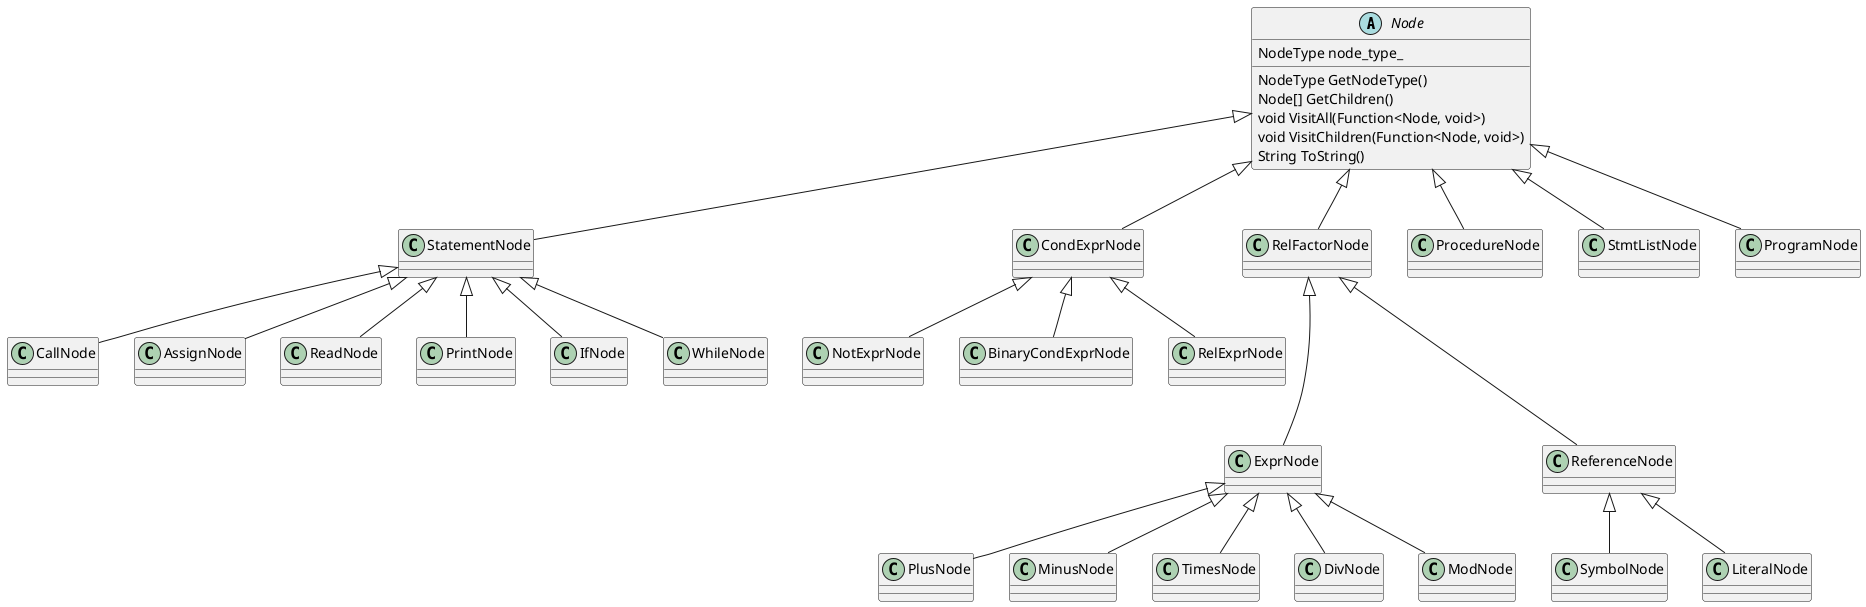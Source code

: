 @startuml

abstract class Node {
    NodeType node_type_
    NodeType GetNodeType()
    Node[] GetChildren()
    void VisitAll(Function<Node, void>)
    void VisitChildren(Function<Node, void>)
    String ToString()
}

class SymbolNode
class LiteralNode
class CallNode
class AssignNode
class ReadNode
class PrintNode
class IfNode
class WhileNode
class ProcedureNode
class StmtListNode

'base nodes
ProgramNode -up-|> Node
ProcedureNode -up-|> Node
StmtListNode -up-|> Node
StatementNode -up-|> Node
CondExprNode -up-|> Node
RelFactorNode -up-|> Node

'atomic nodes
ReferenceNode --up-|> RelFactorNode
SymbolNode -up-|> ReferenceNode
LiteralNode -up-|> ReferenceNode

'expression nodes
ExprNode --up-|> RelFactorNode
PlusNode -up-|> ExprNode
MinusNode -up-|> ExprNode
TimesNode -up-|> ExprNode
DivNode -up-|> ExprNode
ModNode -up-|> ExprNode

'cond expr nodes
NotExprNode -up-|> CondExprNode
BinaryCondExprNode -up-|> CondExprNode
RelExprNode -up-|> CondExprNode

'statements
CallNode -up-|> StatementNode
AssignNode -up-|> StatementNode
ReadNode -up-|> StatementNode
PrintNode -up-|> StatementNode
IfNode -up-|> StatementNode
WhileNode -up-|> StatementNode

@enduml